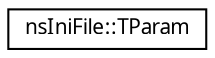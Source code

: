 digraph "Representación gráfica de la clase"
{
  edge [fontname="FreeSans.ttf",fontsize="10",labelfontname="FreeSans.ttf",labelfontsize="10"];
  node [fontname="FreeSans.ttf",fontsize="10",shape=record];
  rankdir="LR";
  Node1 [label="nsIniFile::TParam",height=0.2,width=0.4,color="black", fillcolor="white", style="filled",URL="$classns_ini_file_1_1_t_param.html"];
}
